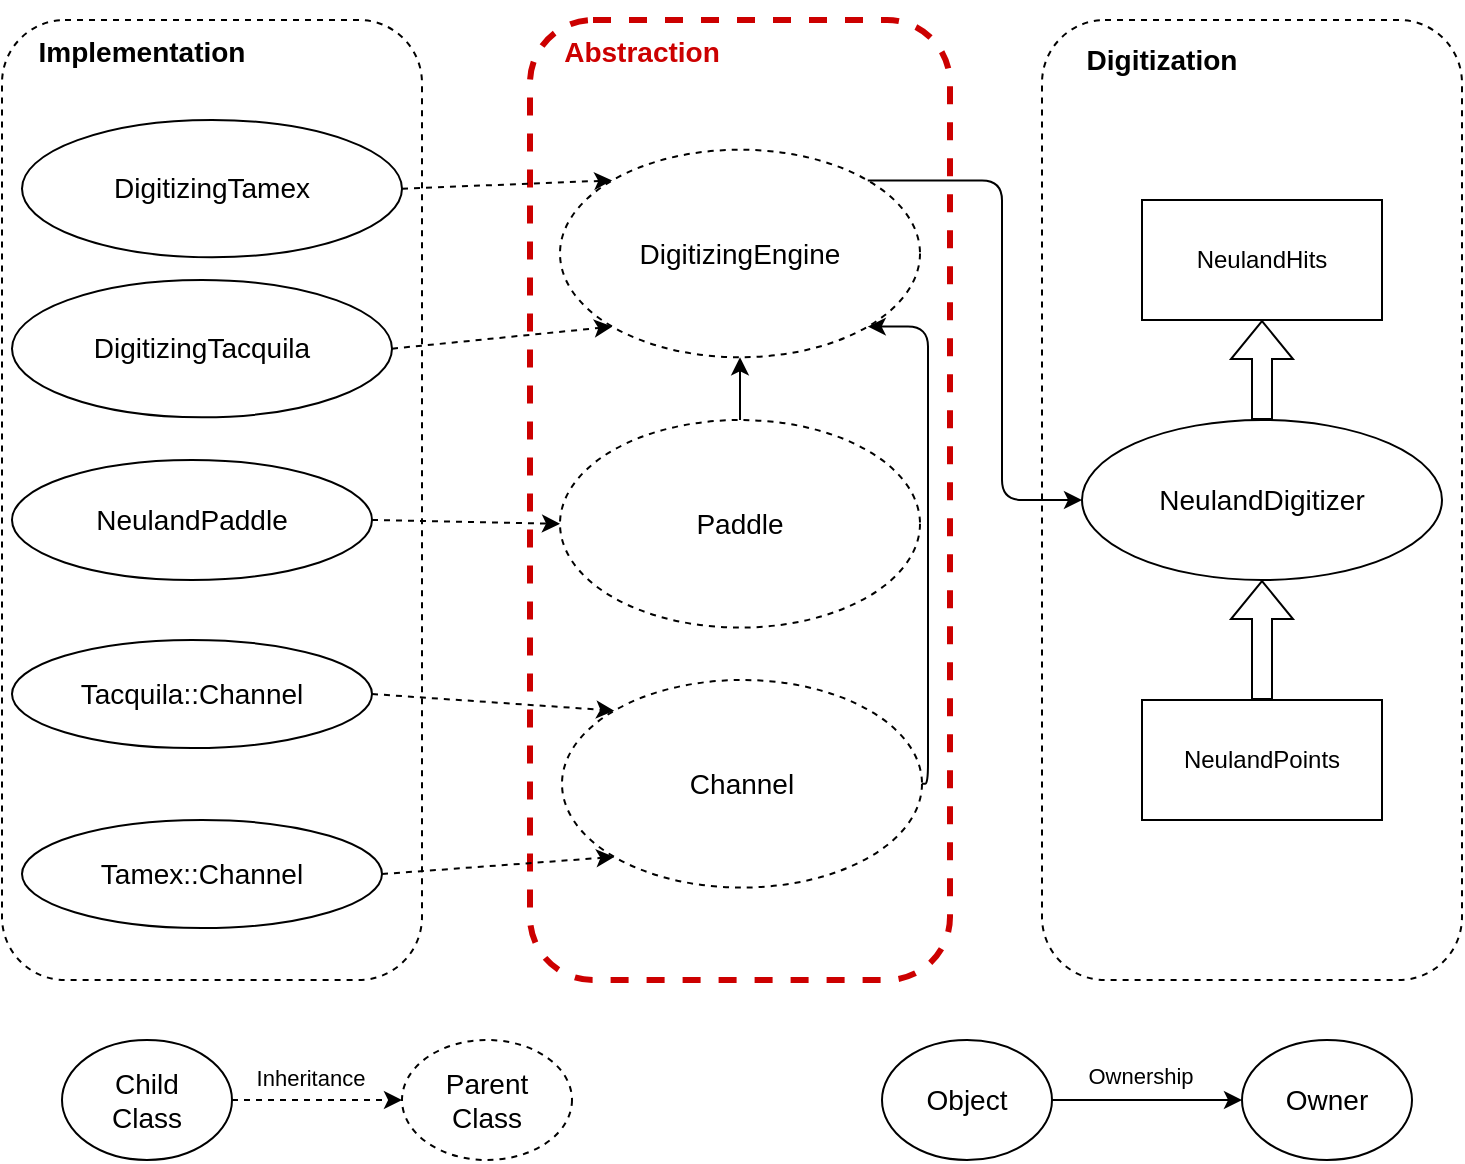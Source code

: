 <mxfile version="20.3.0" type="device" pages="2"><diagram id="5uGb5a84p8yV0u2ckMad" name="Page-1"><mxGraphModel dx="1106" dy="783" grid="1" gridSize="10" guides="1" tooltips="1" connect="1" arrows="1" fold="1" page="1" pageScale="1" pageWidth="827" pageHeight="1169" math="0" shadow="0"><root><mxCell id="0"/><mxCell id="1" parent="0"/><mxCell id="8-9bL-huYixiwxpdXkuH-10" value="" style="group;rounded=0;" parent="1" connectable="0" vertex="1"><mxGeometry x="330" y="90" width="210" height="480" as="geometry"/></mxCell><mxCell id="8-9bL-huYixiwxpdXkuH-5" value="" style="rounded=1;whiteSpace=wrap;html=1;dashed=1;fillColor=none;strokeColor=#CC0000;strokeWidth=3;" parent="8-9bL-huYixiwxpdXkuH-10" vertex="1"><mxGeometry x="4" width="210" height="480.0" as="geometry"/></mxCell><mxCell id="8-9bL-huYixiwxpdXkuH-6" value="Abstraction" style="text;html=1;strokeColor=none;fillColor=none;align=center;verticalAlign=middle;whiteSpace=wrap;rounded=0;dashed=1;strokeWidth=1;fontSize=14;fontStyle=1;fontColor=#CC0000;" parent="8-9bL-huYixiwxpdXkuH-10" vertex="1"><mxGeometry x="20" y="-9.997" width="80" height="51.892" as="geometry"/></mxCell><mxCell id="8-9bL-huYixiwxpdXkuH-7" value="DigitizingEngine" style="ellipse;whiteSpace=wrap;html=1;dashed=1;strokeWidth=1;fontSize=14;fillColor=none;" parent="8-9bL-huYixiwxpdXkuH-10" vertex="1"><mxGeometry x="19" y="64.865" width="180" height="103.784" as="geometry"/></mxCell><mxCell id="rdxKbKGAJoz_nInUR9YN-19" style="edgeStyle=orthogonalEdgeStyle;rounded=1;sketch=0;orthogonalLoop=1;jettySize=auto;html=1;exitX=0.5;exitY=0;exitDx=0;exitDy=0;entryX=0.5;entryY=1;entryDx=0;entryDy=0;strokeWidth=1;startArrow=none;startFill=0;" parent="8-9bL-huYixiwxpdXkuH-10" source="8-9bL-huYixiwxpdXkuH-8" target="8-9bL-huYixiwxpdXkuH-7" edge="1"><mxGeometry relative="1" as="geometry"/></mxCell><mxCell id="8-9bL-huYixiwxpdXkuH-8" value="Paddle" style="ellipse;whiteSpace=wrap;html=1;dashed=1;strokeWidth=1;fontSize=14;fillColor=none;" parent="8-9bL-huYixiwxpdXkuH-10" vertex="1"><mxGeometry x="19" y="200.001" width="180" height="103.784" as="geometry"/></mxCell><mxCell id="rdxKbKGAJoz_nInUR9YN-13" style="edgeStyle=orthogonalEdgeStyle;rounded=1;orthogonalLoop=1;jettySize=auto;html=1;exitX=1;exitY=0.5;exitDx=0;exitDy=0;sketch=0;strokeWidth=1;startArrow=none;startFill=0;entryX=1;entryY=1;entryDx=0;entryDy=0;" parent="8-9bL-huYixiwxpdXkuH-10" source="8-9bL-huYixiwxpdXkuH-9" target="8-9bL-huYixiwxpdXkuH-7" edge="1"><mxGeometry relative="1" as="geometry"><Array as="points"><mxPoint x="203" y="382"/><mxPoint x="203" y="153"/></Array><mxPoint x="174" y="160" as="targetPoint"/></mxGeometry></mxCell><mxCell id="8-9bL-huYixiwxpdXkuH-9" value="Channel" style="ellipse;whiteSpace=wrap;html=1;dashed=1;strokeWidth=1;fontSize=14;fillColor=none;" parent="8-9bL-huYixiwxpdXkuH-10" vertex="1"><mxGeometry x="20" y="330.0" width="180" height="103.784" as="geometry"/></mxCell><mxCell id="rdxKbKGAJoz_nInUR9YN-52" style="edgeStyle=none;rounded=1;sketch=0;orthogonalLoop=1;jettySize=auto;html=1;exitX=0;exitY=0.5;exitDx=0;exitDy=0;dashed=1;strokeWidth=1;startArrow=none;startFill=0;" parent="8-9bL-huYixiwxpdXkuH-10" source="8-9bL-huYixiwxpdXkuH-9" target="8-9bL-huYixiwxpdXkuH-9" edge="1"><mxGeometry relative="1" as="geometry"/></mxCell><mxCell id="rdxKbKGAJoz_nInUR9YN-20" value="" style="group" parent="1" vertex="1" connectable="0"><mxGeometry x="70" y="90" width="210" height="480" as="geometry"/></mxCell><mxCell id="8-9bL-huYixiwxpdXkuH-3" value="" style="rounded=1;whiteSpace=wrap;html=1;dashed=1;fillColor=none;" parent="rdxKbKGAJoz_nInUR9YN-20" vertex="1"><mxGeometry width="210" height="480" as="geometry"/></mxCell><mxCell id="8-9bL-huYixiwxpdXkuH-4" value="Implementation" style="text;html=1;strokeColor=none;fillColor=none;align=center;verticalAlign=middle;whiteSpace=wrap;rounded=0;dashed=1;strokeWidth=1;fontSize=14;fontStyle=1" parent="rdxKbKGAJoz_nInUR9YN-20" vertex="1"><mxGeometry x="30" y="-9.997" width="80" height="51.892" as="geometry"/></mxCell><mxCell id="rdxKbKGAJoz_nInUR9YN-21" value="Tamex::Channel" style="ellipse;whiteSpace=wrap;html=1;strokeWidth=1;fontSize=14;fillColor=none;" parent="rdxKbKGAJoz_nInUR9YN-20" vertex="1"><mxGeometry x="10" y="400" width="180" height="54.05" as="geometry"/></mxCell><mxCell id="rdxKbKGAJoz_nInUR9YN-22" value="NeulandPaddle" style="ellipse;whiteSpace=wrap;html=1;strokeWidth=1;fontSize=14;fillColor=none;" parent="rdxKbKGAJoz_nInUR9YN-20" vertex="1"><mxGeometry x="5" y="220" width="180" height="60" as="geometry"/></mxCell><mxCell id="rdxKbKGAJoz_nInUR9YN-23" value="DigitizingTamex" style="ellipse;whiteSpace=wrap;html=1;strokeWidth=1;fontSize=14;fillColor=none;" parent="rdxKbKGAJoz_nInUR9YN-20" vertex="1"><mxGeometry x="10" y="50" width="190" height="68.65" as="geometry"/></mxCell><mxCell id="rdxKbKGAJoz_nInUR9YN-35" value="DigitizingTacquila" style="ellipse;whiteSpace=wrap;html=1;strokeWidth=1;fontSize=14;fillColor=none;" parent="rdxKbKGAJoz_nInUR9YN-20" vertex="1"><mxGeometry x="5" y="130" width="190" height="68.65" as="geometry"/></mxCell><mxCell id="rdxKbKGAJoz_nInUR9YN-37" style="edgeStyle=none;rounded=1;sketch=0;orthogonalLoop=1;jettySize=auto;html=1;exitX=0.5;exitY=1;exitDx=0;exitDy=0;strokeWidth=1;startArrow=none;startFill=0;" parent="rdxKbKGAJoz_nInUR9YN-20" source="rdxKbKGAJoz_nInUR9YN-22" target="rdxKbKGAJoz_nInUR9YN-22" edge="1"><mxGeometry relative="1" as="geometry"/></mxCell><mxCell id="rdxKbKGAJoz_nInUR9YN-38" value="Tacquila::Channel" style="ellipse;whiteSpace=wrap;html=1;strokeWidth=1;fontSize=14;fillColor=none;" parent="rdxKbKGAJoz_nInUR9YN-20" vertex="1"><mxGeometry x="5" y="310" width="180" height="54.05" as="geometry"/></mxCell><mxCell id="rdxKbKGAJoz_nInUR9YN-24" style="rounded=1;sketch=0;orthogonalLoop=1;jettySize=auto;html=1;exitX=1;exitY=0.5;exitDx=0;exitDy=0;entryX=0;entryY=0;entryDx=0;entryDy=0;strokeWidth=1;startArrow=none;startFill=0;dashed=1;" parent="1" source="rdxKbKGAJoz_nInUR9YN-23" target="8-9bL-huYixiwxpdXkuH-7" edge="1"><mxGeometry relative="1" as="geometry"/></mxCell><mxCell id="rdxKbKGAJoz_nInUR9YN-25" style="rounded=1;sketch=0;orthogonalLoop=1;jettySize=auto;html=1;exitX=1;exitY=0.5;exitDx=0;exitDy=0;entryX=0;entryY=0.5;entryDx=0;entryDy=0;strokeWidth=1;startArrow=none;startFill=0;dashed=1;" parent="1" source="rdxKbKGAJoz_nInUR9YN-22" target="8-9bL-huYixiwxpdXkuH-8" edge="1"><mxGeometry relative="1" as="geometry"/></mxCell><mxCell id="rdxKbKGAJoz_nInUR9YN-26" style="rounded=1;sketch=0;orthogonalLoop=1;jettySize=auto;html=1;exitX=1;exitY=0.5;exitDx=0;exitDy=0;entryX=0;entryY=1;entryDx=0;entryDy=0;strokeWidth=1;startArrow=none;startFill=0;dashed=1;" parent="1" source="rdxKbKGAJoz_nInUR9YN-21" target="8-9bL-huYixiwxpdXkuH-9" edge="1"><mxGeometry relative="1" as="geometry"/></mxCell><mxCell id="rdxKbKGAJoz_nInUR9YN-27" value="" style="rounded=1;whiteSpace=wrap;html=1;fillColor=none;dashed=1;" parent="1" vertex="1"><mxGeometry x="590" y="90" width="210" height="480" as="geometry"/></mxCell><mxCell id="fzA7ShxvwEbdoFEy6ljo-2" style="edgeStyle=orthogonalEdgeStyle;shape=flexArrow;rounded=0;orthogonalLoop=1;jettySize=auto;html=1;entryX=0.5;entryY=1;entryDx=0;entryDy=0;startArrow=none;startFill=0;endArrow=block;endFill=0;" parent="1" source="rdxKbKGAJoz_nInUR9YN-28" target="rdxKbKGAJoz_nInUR9YN-50" edge="1"><mxGeometry relative="1" as="geometry"/></mxCell><mxCell id="rdxKbKGAJoz_nInUR9YN-28" value="NeulandDigitizer" style="ellipse;whiteSpace=wrap;html=1;strokeWidth=1;fontSize=14;fillColor=none;" parent="1" vertex="1"><mxGeometry x="610" y="290" width="180" height="80" as="geometry"/></mxCell><mxCell id="rdxKbKGAJoz_nInUR9YN-29" value="Digitization" style="text;html=1;strokeColor=none;fillColor=none;align=center;verticalAlign=middle;whiteSpace=wrap;rounded=0;dashed=1;strokeWidth=1;fontSize=14;fontStyle=1" parent="1" vertex="1"><mxGeometry x="610" y="90" width="80" height="40" as="geometry"/></mxCell><mxCell id="rdxKbKGAJoz_nInUR9YN-36" style="edgeStyle=none;rounded=1;sketch=0;orthogonalLoop=1;jettySize=auto;html=1;exitX=1;exitY=0.5;exitDx=0;exitDy=0;entryX=0;entryY=1;entryDx=0;entryDy=0;strokeWidth=1;startArrow=none;startFill=0;dashed=1;" parent="1" source="rdxKbKGAJoz_nInUR9YN-35" target="8-9bL-huYixiwxpdXkuH-7" edge="1"><mxGeometry relative="1" as="geometry"/></mxCell><mxCell id="rdxKbKGAJoz_nInUR9YN-39" style="edgeStyle=none;rounded=1;sketch=0;orthogonalLoop=1;jettySize=auto;html=1;exitX=1;exitY=0.5;exitDx=0;exitDy=0;entryX=0;entryY=0;entryDx=0;entryDy=0;strokeWidth=1;startArrow=none;startFill=0;dashed=1;" parent="1" source="rdxKbKGAJoz_nInUR9YN-38" target="8-9bL-huYixiwxpdXkuH-9" edge="1"><mxGeometry relative="1" as="geometry"/></mxCell><mxCell id="fzA7ShxvwEbdoFEy6ljo-1" style="edgeStyle=orthogonalEdgeStyle;rounded=0;orthogonalLoop=1;jettySize=auto;html=1;exitX=0.5;exitY=0;exitDx=0;exitDy=0;entryX=0.5;entryY=1;entryDx=0;entryDy=0;startArrow=none;startFill=0;endArrow=block;endFill=0;shape=flexArrow;" parent="1" source="rdxKbKGAJoz_nInUR9YN-49" target="rdxKbKGAJoz_nInUR9YN-28" edge="1"><mxGeometry relative="1" as="geometry"/></mxCell><mxCell id="rdxKbKGAJoz_nInUR9YN-49" value="NeulandPoints" style="rounded=0;whiteSpace=wrap;html=1;fillColor=none;" parent="1" vertex="1"><mxGeometry x="640" y="430" width="120" height="60" as="geometry"/></mxCell><mxCell id="rdxKbKGAJoz_nInUR9YN-50" value="NeulandHits" style="rounded=0;whiteSpace=wrap;html=1;fillColor=none;" parent="1" vertex="1"><mxGeometry x="640" y="180" width="120" height="60" as="geometry"/></mxCell><mxCell id="fzA7ShxvwEbdoFEy6ljo-3" style="edgeStyle=orthogonalEdgeStyle;rounded=1;orthogonalLoop=1;jettySize=auto;html=1;exitX=1;exitY=0;exitDx=0;exitDy=0;entryX=0;entryY=0.5;entryDx=0;entryDy=0;startArrow=none;startFill=0;endArrow=classic;endFill=1;" parent="1" source="8-9bL-huYixiwxpdXkuH-7" target="rdxKbKGAJoz_nInUR9YN-28" edge="1"><mxGeometry relative="1" as="geometry"><Array as="points"><mxPoint x="570" y="170"/><mxPoint x="570" y="330"/></Array></mxGeometry></mxCell><mxCell id="ZIZLrxUN2pW0_pwcS2CD-4" style="edgeStyle=orthogonalEdgeStyle;rounded=0;orthogonalLoop=1;jettySize=auto;html=1;exitX=1;exitY=0.5;exitDx=0;exitDy=0;entryX=0;entryY=0.5;entryDx=0;entryDy=0;dashed=1;" edge="1" parent="1" source="ZIZLrxUN2pW0_pwcS2CD-2" target="ZIZLrxUN2pW0_pwcS2CD-3"><mxGeometry relative="1" as="geometry"/></mxCell><mxCell id="ZIZLrxUN2pW0_pwcS2CD-8" value="Inheritance" style="edgeLabel;html=1;align=center;verticalAlign=middle;resizable=0;points=[];" vertex="1" connectable="0" parent="ZIZLrxUN2pW0_pwcS2CD-4"><mxGeometry x="-0.082" relative="1" as="geometry"><mxPoint y="-11" as="offset"/></mxGeometry></mxCell><mxCell id="ZIZLrxUN2pW0_pwcS2CD-2" value="Child&lt;br&gt;Class" style="ellipse;whiteSpace=wrap;html=1;strokeWidth=1;fontSize=14;fillColor=none;" vertex="1" parent="1"><mxGeometry x="100" y="600" width="85" height="60" as="geometry"/></mxCell><mxCell id="ZIZLrxUN2pW0_pwcS2CD-3" value="Parent&lt;br&gt;Class" style="ellipse;whiteSpace=wrap;html=1;strokeWidth=1;fontSize=14;fillColor=none;dashed=1;" vertex="1" parent="1"><mxGeometry x="270" y="600" width="85" height="60" as="geometry"/></mxCell><mxCell id="ZIZLrxUN2pW0_pwcS2CD-7" style="edgeStyle=orthogonalEdgeStyle;rounded=0;orthogonalLoop=1;jettySize=auto;html=1;exitX=1;exitY=0.5;exitDx=0;exitDy=0;entryX=0;entryY=0.5;entryDx=0;entryDy=0;" edge="1" parent="1" source="ZIZLrxUN2pW0_pwcS2CD-5" target="ZIZLrxUN2pW0_pwcS2CD-6"><mxGeometry relative="1" as="geometry"/></mxCell><mxCell id="ZIZLrxUN2pW0_pwcS2CD-9" value="Ownership" style="edgeLabel;html=1;align=center;verticalAlign=middle;resizable=0;points=[];" vertex="1" connectable="0" parent="ZIZLrxUN2pW0_pwcS2CD-7"><mxGeometry x="0.046" y="1" relative="1" as="geometry"><mxPoint x="-6" y="-11" as="offset"/></mxGeometry></mxCell><mxCell id="ZIZLrxUN2pW0_pwcS2CD-5" value="Object" style="ellipse;whiteSpace=wrap;html=1;strokeWidth=1;fontSize=14;fillColor=none;" vertex="1" parent="1"><mxGeometry x="510" y="600" width="85" height="60" as="geometry"/></mxCell><mxCell id="ZIZLrxUN2pW0_pwcS2CD-6" value="Owner" style="ellipse;whiteSpace=wrap;html=1;strokeWidth=1;fontSize=14;fillColor=none;" vertex="1" parent="1"><mxGeometry x="690" y="600" width="85" height="60" as="geometry"/></mxCell></root></mxGraphModel></diagram><diagram id="9_7nez-D-LeNNHyzwpl3" name="Page-2"><mxGraphModel dx="2515" dy="783" grid="1" gridSize="10" guides="1" tooltips="1" connect="1" arrows="1" fold="1" page="1" pageScale="1" pageWidth="1169" pageHeight="827" math="0" shadow="0"><root><mxCell id="0"/><mxCell id="1" parent="0"/><mxCell id="AcnCl8hoNeaW0iNPiuqU-4" value="" style="group" parent="1" vertex="1" connectable="0"><mxGeometry y="80" width="240" height="600" as="geometry"/></mxCell><mxCell id="AcnCl8hoNeaW0iNPiuqU-2" value="" style="rounded=0;whiteSpace=wrap;html=1;strokeColor=#1A1A1A;strokeWidth=1;fontColor=none;fillColor=none;" parent="AcnCl8hoNeaW0iNPiuqU-4" vertex="1"><mxGeometry width="240" height="600" as="geometry"/></mxCell><mxCell id="AcnCl8hoNeaW0iNPiuqU-3" value="DigitizingEngine" style="text;html=1;strokeColor=none;fillColor=none;align=center;verticalAlign=middle;whiteSpace=wrap;rounded=0;strokeWidth=1;fontColor=none;fontSize=16;" parent="AcnCl8hoNeaW0iNPiuqU-4" vertex="1"><mxGeometry x="17.141" y="-10" width="94.286" height="60" as="geometry"/></mxCell><mxCell id="AcnCl8hoNeaW0iNPiuqU-12" value="BuildChannel(...)" style="rounded=1;whiteSpace=wrap;html=1;strokeColor=#FF3819;strokeWidth=1;fontSize=16;fontColor=none;fillColor=none;perimeterSpacing=0;" parent="AcnCl8hoNeaW0iNPiuqU-4" vertex="1"><mxGeometry x="15" y="60" width="210" height="60" as="geometry"/></mxCell><mxCell id="AcnCl8hoNeaW0iNPiuqU-14" value="BuildPaddle(...)" style="rounded=1;whiteSpace=wrap;html=1;strokeColor=#FF3819;strokeWidth=1;fontSize=16;fontColor=none;fillColor=none;perimeterSpacing=0;" parent="AcnCl8hoNeaW0iNPiuqU-4" vertex="1"><mxGeometry x="15" y="150" width="210" height="60" as="geometry"/></mxCell><mxCell id="AcnCl8hoNeaW0iNPiuqU-15" value="SetHitPar(...)&amp;nbsp;" style="rounded=1;whiteSpace=wrap;html=1;strokeColor=#1A1A1A;strokeWidth=1;fontSize=16;fontColor=none;fillColor=none;perimeterSpacing=0;" parent="AcnCl8hoNeaW0iNPiuqU-4" vertex="1"><mxGeometry x="15" y="240" width="210" height="60" as="geometry"/></mxCell><mxCell id="AcnCl8hoNeaW0iNPiuqU-18" value="DepositLight(...)" style="rounded=1;whiteSpace=wrap;html=1;strokeColor=#1A1A1A;strokeWidth=1;fontSize=16;fontColor=none;fillColor=none;perimeterSpacing=0;dashed=1;" parent="AcnCl8hoNeaW0iNPiuqU-4" vertex="1"><mxGeometry x="17.143" y="350" width="207.857" height="60" as="geometry"/></mxCell><mxCell id="AcnCl8hoNeaW0iNPiuqU-27" value="ExtractPaddles()" style="rounded=1;whiteSpace=wrap;html=1;strokeColor=#1A1A1A;strokeWidth=1;fontSize=16;fontColor=none;fillColor=none;perimeterSpacing=0;dashed=1;" parent="AcnCl8hoNeaW0iNPiuqU-4" vertex="1"><mxGeometry x="17.143" y="470" width="207.857" height="60" as="geometry"/></mxCell><mxCell id="AcnCl8hoNeaW0iNPiuqU-5" value="" style="group" parent="1" vertex="1" connectable="0"><mxGeometry x="360" y="79" width="280" height="600" as="geometry"/></mxCell><mxCell id="AcnCl8hoNeaW0iNPiuqU-6" value="" style="rounded=0;whiteSpace=wrap;html=1;strokeColor=#1A1A1A;strokeWidth=1;fontColor=none;fillColor=none;" parent="AcnCl8hoNeaW0iNPiuqU-5" vertex="1"><mxGeometry x="-80" width="360.0" height="600" as="geometry"/></mxCell><mxCell id="Wk-n1uXTr546SBinrA7v-10" value="Paddle::Hit" style="swimlane;fontStyle=0;childLayout=stackLayout;horizontal=1;startSize=26;fillColor=none;horizontalStack=0;resizeParent=1;resizeParentMax=0;resizeLast=0;collapsible=1;marginBottom=0;strokeColor=#1A1A1A;strokeWidth=1;fontSize=16;fontColor=none;html=0;align=center;" parent="AcnCl8hoNeaW0iNPiuqU-5" vertex="1"><mxGeometry x="-68" y="53" width="100" height="104" as="geometry"><mxRectangle x="-60" y="80" width="120" height="30" as="alternateBounds"/></mxGeometry></mxCell><mxCell id="Wk-n1uXTr546SBinrA7v-11" value="time  " style="text;strokeColor=none;fillColor=none;align=center;verticalAlign=top;spacingLeft=4;spacingRight=4;overflow=hidden;rotatable=0;points=[[0,0.5],[1,0.5]];portConstraint=eastwest;strokeWidth=1;fontSize=16;fontColor=none;html=0;" parent="Wk-n1uXTr546SBinrA7v-10" vertex="1"><mxGeometry y="26" width="100" height="26" as="geometry"/></mxCell><mxCell id="Wk-n1uXTr546SBinrA7v-12" value="light" style="text;strokeColor=none;fillColor=none;align=center;verticalAlign=top;spacingLeft=4;spacingRight=4;overflow=hidden;rotatable=0;points=[[0,0.5],[1,0.5]];portConstraint=eastwest;strokeWidth=1;fontSize=16;fontColor=none;html=0;" parent="Wk-n1uXTr546SBinrA7v-10" vertex="1"><mxGeometry y="52" width="100" height="26" as="geometry"/></mxCell><mxCell id="Wk-n1uXTr546SBinrA7v-13" value="distance" style="text;strokeColor=none;fillColor=none;align=center;verticalAlign=top;spacingLeft=4;spacingRight=4;overflow=hidden;rotatable=0;points=[[0,0.5],[1,0.5]];portConstraint=eastwest;strokeWidth=1;fontSize=16;fontColor=none;html=0;" parent="Wk-n1uXTr546SBinrA7v-10" vertex="1"><mxGeometry y="78" width="100" height="26" as="geometry"/></mxCell><mxCell id="Wk-n1uXTr546SBinrA7v-24" style="edgeStyle=orthogonalEdgeStyle;rounded=0;orthogonalLoop=1;jettySize=auto;html=1;exitX=0.25;exitY=1;exitDx=0;exitDy=0;entryX=0.25;entryY=0;entryDx=0;entryDy=0;strokeWidth=1;fontSize=16;fontColor=none;" parent="AcnCl8hoNeaW0iNPiuqU-5" source="Wk-n1uXTr546SBinrA7v-15" target="Wk-n1uXTr546SBinrA7v-23" edge="1"><mxGeometry relative="1" as="geometry"/></mxCell><mxCell id="Wk-n1uXTr546SBinrA7v-15" value="DepositLight(...)" style="rounded=1;whiteSpace=wrap;html=1;strokeColor=#1A1A1A;strokeWidth=1;fontSize=16;fontColor=none;fillColor=none;perimeterSpacing=0;dashed=1;" parent="AcnCl8hoNeaW0iNPiuqU-5" vertex="1"><mxGeometry x="60" y="53" width="210" height="60" as="geometry"/></mxCell><mxCell id="Wk-n1uXTr546SBinrA7v-17" style="edgeStyle=orthogonalEdgeStyle;rounded=0;orthogonalLoop=1;jettySize=auto;html=1;exitX=1;exitY=0.5;exitDx=0;exitDy=0;entryX=0;entryY=0.5;entryDx=0;entryDy=0;strokeWidth=1;fontSize=16;fontColor=none;" parent="AcnCl8hoNeaW0iNPiuqU-5" source="Wk-n1uXTr546SBinrA7v-12" target="Wk-n1uXTr546SBinrA7v-15" edge="1"><mxGeometry relative="1" as="geometry"><Array as="points"><mxPoint x="32" y="101"/><mxPoint x="40" y="101"/><mxPoint x="40" y="83"/></Array></mxGeometry></mxCell><mxCell id="Wk-n1uXTr546SBinrA7v-25" style="edgeStyle=orthogonalEdgeStyle;rounded=0;orthogonalLoop=1;jettySize=auto;html=1;exitX=0.75;exitY=0;exitDx=0;exitDy=0;entryX=0.75;entryY=1;entryDx=0;entryDy=0;strokeWidth=1;fontSize=16;fontColor=none;" parent="AcnCl8hoNeaW0iNPiuqU-5" source="Wk-n1uXTr546SBinrA7v-23" target="Wk-n1uXTr546SBinrA7v-15" edge="1"><mxGeometry relative="1" as="geometry"/></mxCell><mxCell id="Wk-n1uXTr546SBinrA7v-23" value="ComputeChannelHits(...)" style="rounded=1;whiteSpace=wrap;html=1;strokeColor=#FF3819;strokeWidth=1;fontSize=16;fontColor=none;fillColor=none;perimeterSpacing=0;" parent="AcnCl8hoNeaW0iNPiuqU-5" vertex="1"><mxGeometry x="60" y="141" width="210" height="60" as="geometry"/></mxCell><mxCell id="Wk-n1uXTr546SBinrA7v-68" style="edgeStyle=none;rounded=0;orthogonalLoop=1;jettySize=auto;html=1;exitX=0.75;exitY=1;exitDx=0;exitDy=0;entryX=0;entryY=0;entryDx=0;entryDy=0;strokeWidth=1;fontSize=16;fontColor=none;" parent="AcnCl8hoNeaW0iNPiuqU-5" source="Wk-n1uXTr546SBinrA7v-53" target="Wk-n1uXTr546SBinrA7v-61" edge="1"><mxGeometry relative="1" as="geometry"/></mxCell><mxCell id="Wk-n1uXTr546SBinrA7v-53" value="ComputeTime(...)" style="rounded=1;whiteSpace=wrap;html=1;strokeColor=#FF3819;strokeWidth=1;fontSize=16;fontColor=none;fillColor=none;perimeterSpacing=0;" parent="AcnCl8hoNeaW0iNPiuqU-5" vertex="1"><mxGeometry x="-68" y="294" width="160" height="40" as="geometry"/></mxCell><mxCell id="Wk-n1uXTr546SBinrA7v-62" style="rounded=0;orthogonalLoop=1;jettySize=auto;html=1;exitX=0;exitY=0.5;exitDx=0;exitDy=0;entryX=0.5;entryY=1;entryDx=0;entryDy=0;strokeWidth=1;fontSize=16;fontColor=none;" parent="AcnCl8hoNeaW0iNPiuqU-5" source="Wk-n1uXTr546SBinrA7v-52" target="Wk-n1uXTr546SBinrA7v-61" edge="1"><mxGeometry relative="1" as="geometry"/></mxCell><mxCell id="Wk-n1uXTr546SBinrA7v-52" value="Channel&lt;br&gt;signals" style="ellipse;whiteSpace=wrap;html=1;aspect=fixed;strokeColor=#1A1A1A;strokeWidth=1;fontSize=16;fontColor=none;fillColor=none;" parent="AcnCl8hoNeaW0iNPiuqU-5" vertex="1"><mxGeometry x="200" y="421" width="70" height="70" as="geometry"/></mxCell><mxCell id="Wk-n1uXTr546SBinrA7v-61" value="ConstructPaddleSignals(...)" style="rounded=1;whiteSpace=wrap;html=1;strokeColor=#1A1A1A;strokeWidth=1;fontSize=16;fontColor=none;fillColor=none;perimeterSpacing=0;" parent="AcnCl8hoNeaW0iNPiuqU-5" vertex="1"><mxGeometry x="60" y="360" width="210" height="40" as="geometry"/></mxCell><mxCell id="Wk-n1uXTr546SBinrA7v-67" style="edgeStyle=none;rounded=0;orthogonalLoop=1;jettySize=auto;html=1;exitX=0.5;exitY=1;exitDx=0;exitDy=0;entryX=0.648;entryY=0.075;entryDx=0;entryDy=0;entryPerimeter=0;strokeWidth=1;fontSize=16;fontColor=none;" parent="AcnCl8hoNeaW0iNPiuqU-5" source="Wk-n1uXTr546SBinrA7v-66" target="Wk-n1uXTr546SBinrA7v-61" edge="1"><mxGeometry relative="1" as="geometry"/></mxCell><mxCell id="Wk-n1uXTr546SBinrA7v-66" value="ComputeEnergy(...)" style="rounded=1;whiteSpace=wrap;html=1;strokeColor=#FF3819;strokeWidth=1;fontSize=16;fontColor=none;fillColor=none;perimeterSpacing=0;" parent="AcnCl8hoNeaW0iNPiuqU-5" vertex="1"><mxGeometry x="115" y="294" width="160" height="40" as="geometry"/></mxCell><mxCell id="Wk-n1uXTr546SBinrA7v-69" style="edgeStyle=none;rounded=0;orthogonalLoop=1;jettySize=auto;html=1;exitX=0.5;exitY=1;exitDx=0;exitDy=0;entryX=0.25;entryY=0;entryDx=0;entryDy=0;strokeWidth=1;fontSize=16;fontColor=none;" parent="AcnCl8hoNeaW0iNPiuqU-5" source="Wk-n1uXTr546SBinrA7v-65" target="Wk-n1uXTr546SBinrA7v-61" edge="1"><mxGeometry relative="1" as="geometry"/></mxCell><mxCell id="Wk-n1uXTr546SBinrA7v-65" value="ComputePosition(...)" style="rounded=1;whiteSpace=wrap;html=1;strokeColor=#FF3819;strokeWidth=1;fontSize=16;fontColor=none;fillColor=none;perimeterSpacing=0;" parent="AcnCl8hoNeaW0iNPiuqU-5" vertex="1"><mxGeometry x="-10" y="240" width="210" height="40" as="geometry"/></mxCell><mxCell id="Wk-n1uXTr546SBinrA7v-54" value="Paddle::Signal" style="swimlane;fontStyle=0;childLayout=stackLayout;horizontal=1;startSize=26;fillColor=none;horizontalStack=0;resizeParent=1;resizeParentMax=0;resizeLast=0;collapsible=1;marginBottom=0;strokeColor=#1A1A1A;strokeWidth=1;fontSize=16;fontColor=none;html=0;align=center;" parent="AcnCl8hoNeaW0iNPiuqU-5" vertex="1"><mxGeometry x="-68.0" y="376" width="120" height="156" as="geometry"><mxRectangle x="-60" y="80" width="120" height="30" as="alternateBounds"/></mxGeometry></mxCell><mxCell id="Wk-n1uXTr546SBinrA7v-55" value="energy" style="text;strokeColor=none;fillColor=none;align=center;verticalAlign=top;spacingLeft=4;spacingRight=4;overflow=hidden;rotatable=0;points=[[0,0.5],[1,0.5]];portConstraint=eastwest;strokeWidth=1;fontSize=16;fontColor=none;html=0;" parent="Wk-n1uXTr546SBinrA7v-54" vertex="1"><mxGeometry y="26" width="120" height="26" as="geometry"/></mxCell><mxCell id="Wk-n1uXTr546SBinrA7v-56" value="time" style="text;strokeColor=none;fillColor=none;align=center;verticalAlign=top;spacingLeft=4;spacingRight=4;overflow=hidden;rotatable=0;points=[[0,0.5],[1,0.5]];portConstraint=eastwest;strokeWidth=1;fontSize=16;fontColor=none;html=0;" parent="Wk-n1uXTr546SBinrA7v-54" vertex="1"><mxGeometry y="52" width="120" height="26" as="geometry"/></mxCell><mxCell id="Wk-n1uXTr546SBinrA7v-57" value="position" style="text;strokeColor=none;fillColor=none;align=center;verticalAlign=top;spacingLeft=4;spacingRight=4;overflow=hidden;rotatable=0;points=[[0,0.5],[1,0.5]];portConstraint=eastwest;strokeWidth=1;fontSize=16;fontColor=none;html=0;" parent="Wk-n1uXTr546SBinrA7v-54" vertex="1"><mxGeometry y="78" width="120" height="26" as="geometry"/></mxCell><mxCell id="Wk-n1uXTr546SBinrA7v-58" value="leftChannel" style="text;strokeColor=none;fillColor=none;align=center;verticalAlign=top;spacingLeft=4;spacingRight=4;overflow=hidden;rotatable=0;points=[[0,0.5],[1,0.5]];portConstraint=eastwest;strokeWidth=1;fontSize=16;fontColor=none;html=0;" parent="Wk-n1uXTr546SBinrA7v-54" vertex="1"><mxGeometry y="104" width="120" height="26" as="geometry"/></mxCell><mxCell id="Wk-n1uXTr546SBinrA7v-59" value="rightChannel" style="text;strokeColor=none;fillColor=none;align=center;verticalAlign=top;spacingLeft=4;spacingRight=4;overflow=hidden;rotatable=0;points=[[0,0.5],[1,0.5]];portConstraint=eastwest;strokeWidth=1;fontSize=16;fontColor=none;html=0;" parent="Wk-n1uXTr546SBinrA7v-54" vertex="1"><mxGeometry y="130" width="120" height="26" as="geometry"/></mxCell><mxCell id="Wk-n1uXTr546SBinrA7v-63" style="edgeStyle=none;rounded=0;orthogonalLoop=1;jettySize=auto;html=1;exitX=0.25;exitY=1;exitDx=0;exitDy=0;entryX=1;entryY=0.5;entryDx=0;entryDy=0;strokeWidth=1;fontSize=16;fontColor=none;" parent="AcnCl8hoNeaW0iNPiuqU-5" source="Wk-n1uXTr546SBinrA7v-61" target="Wk-n1uXTr546SBinrA7v-55" edge="1"><mxGeometry relative="1" as="geometry"/></mxCell><mxCell id="AcnCl8hoNeaW0iNPiuqU-7" value="Paddle" style="text;html=1;strokeColor=none;fillColor=none;align=center;verticalAlign=middle;whiteSpace=wrap;rounded=0;strokeWidth=1;fontColor=none;fontSize=16;" parent="AcnCl8hoNeaW0iNPiuqU-5" vertex="1"><mxGeometry x="-100" y="-9" width="110" height="60" as="geometry"/></mxCell><mxCell id="I0EK_Ob3547ap2P7PaLC-2" value="GetSignals()" style="rounded=1;whiteSpace=wrap;html=1;strokeColor=#1A1A1A;strokeWidth=1;fontSize=16;fontColor=none;fillColor=none;perimeterSpacing=0;dashed=1;" vertex="1" parent="AcnCl8hoNeaW0iNPiuqU-5"><mxGeometry x="62.143" y="521" width="207.857" height="60" as="geometry"/></mxCell><mxCell id="I0EK_Ob3547ap2P7PaLC-3" style="rounded=0;orthogonalLoop=1;jettySize=auto;html=1;exitX=1;exitY=0.5;exitDx=0;exitDy=0;entryX=0.25;entryY=0;entryDx=0;entryDy=0;" edge="1" parent="AcnCl8hoNeaW0iNPiuqU-5" source="Wk-n1uXTr546SBinrA7v-57" target="I0EK_Ob3547ap2P7PaLC-2"><mxGeometry relative="1" as="geometry"/></mxCell><mxCell id="AcnCl8hoNeaW0iNPiuqU-8" value="" style="group" parent="1" vertex="1" connectable="0"><mxGeometry x="720" y="80" width="340" height="600" as="geometry"/></mxCell><mxCell id="AcnCl8hoNeaW0iNPiuqU-9" value="" style="rounded=0;whiteSpace=wrap;html=1;strokeColor=#1A1A1A;strokeWidth=1;fontColor=none;fillColor=none;" parent="AcnCl8hoNeaW0iNPiuqU-8" vertex="1"><mxGeometry width="320" height="600" as="geometry"/></mxCell><mxCell id="AcnCl8hoNeaW0iNPiuqU-10" value="Channel" style="text;html=1;strokeColor=none;fillColor=none;align=center;verticalAlign=middle;whiteSpace=wrap;rounded=0;strokeWidth=1;fontColor=none;fontSize=16;" parent="AcnCl8hoNeaW0iNPiuqU-8" vertex="1"><mxGeometry x="-19.999" y="-10" width="125.714" height="60" as="geometry"/></mxCell><mxCell id="Wk-n1uXTr546SBinrA7v-18" value="Channel::Hit" style="swimlane;fontStyle=0;childLayout=stackLayout;horizontal=1;startSize=26;fillColor=none;horizontalStack=0;resizeParent=1;resizeParentMax=0;resizeLast=0;collapsible=1;marginBottom=0;strokeColor=#1A1A1A;strokeWidth=1;fontSize=16;fontColor=none;html=0;align=center;" parent="AcnCl8hoNeaW0iNPiuqU-8" vertex="1"><mxGeometry x="14.29" y="44" width="100" height="78" as="geometry"><mxRectangle x="-60" y="80" width="120" height="30" as="alternateBounds"/></mxGeometry></mxCell><mxCell id="Wk-n1uXTr546SBinrA7v-19" value="time  " style="text;strokeColor=none;fillColor=none;align=center;verticalAlign=top;spacingLeft=4;spacingRight=4;overflow=hidden;rotatable=0;points=[[0,0.5],[1,0.5]];portConstraint=eastwest;strokeWidth=1;fontSize=16;fontColor=none;html=0;" parent="Wk-n1uXTr546SBinrA7v-18" vertex="1"><mxGeometry y="26" width="100" height="26" as="geometry"/></mxCell><mxCell id="Wk-n1uXTr546SBinrA7v-20" value="light" style="text;strokeColor=none;fillColor=none;align=center;verticalAlign=top;spacingLeft=4;spacingRight=4;overflow=hidden;rotatable=0;points=[[0,0.5],[1,0.5]];portConstraint=eastwest;strokeWidth=1;fontSize=16;fontColor=none;html=0;" parent="Wk-n1uXTr546SBinrA7v-18" vertex="1"><mxGeometry y="52" width="100" height="26" as="geometry"/></mxCell><mxCell id="Wk-n1uXTr546SBinrA7v-35" style="rounded=0;orthogonalLoop=1;jettySize=auto;html=1;exitX=0.25;exitY=1;exitDx=0;exitDy=0;entryX=1.009;entryY=0.419;entryDx=0;entryDy=0;entryPerimeter=0;strokeWidth=1;fontSize=16;fontColor=none;" parent="AcnCl8hoNeaW0iNPiuqU-8" source="Wk-n1uXTr546SBinrA7v-26" target="Wk-n1uXTr546SBinrA7v-34" edge="1"><mxGeometry relative="1" as="geometry"/></mxCell><mxCell id="Wk-n1uXTr546SBinrA7v-26" value="AddHit(...)" style="rounded=1;whiteSpace=wrap;html=1;strokeColor=#FF3819;strokeWidth=1;fontSize=16;fontColor=none;fillColor=none;perimeterSpacing=0;" parent="AcnCl8hoNeaW0iNPiuqU-8" vertex="1"><mxGeometry x="160" y="83" width="130" height="60" as="geometry"/></mxCell><mxCell id="Wk-n1uXTr546SBinrA7v-27" style="edgeStyle=orthogonalEdgeStyle;rounded=0;orthogonalLoop=1;jettySize=auto;html=1;exitX=1;exitY=0.5;exitDx=0;exitDy=0;entryX=0;entryY=0.5;entryDx=0;entryDy=0;strokeWidth=1;fontSize=16;fontColor=none;" parent="AcnCl8hoNeaW0iNPiuqU-8" source="Wk-n1uXTr546SBinrA7v-19" target="Wk-n1uXTr546SBinrA7v-26" edge="1"><mxGeometry relative="1" as="geometry"/></mxCell><mxCell id="Wk-n1uXTr546SBinrA7v-39" style="edgeStyle=none;rounded=0;orthogonalLoop=1;jettySize=auto;html=1;exitX=0;exitY=0.75;exitDx=0;exitDy=0;entryX=0.5;entryY=0;entryDx=0;entryDy=0;strokeWidth=1;fontSize=16;fontColor=none;" parent="AcnCl8hoNeaW0iNPiuqU-8" source="Wk-n1uXTr546SBinrA7v-28" target="Wk-n1uXTr546SBinrA7v-29" edge="1"><mxGeometry relative="1" as="geometry"/></mxCell><mxCell id="Wk-n1uXTr546SBinrA7v-28" value="ConstructSignals()" style="rounded=1;whiteSpace=wrap;html=1;strokeColor=#FF3819;strokeWidth=1;fontSize=16;fontColor=none;fillColor=none;perimeterSpacing=0;" parent="AcnCl8hoNeaW0iNPiuqU-8" vertex="1"><mxGeometry x="140" y="240" width="170" height="60" as="geometry"/></mxCell><mxCell id="Wk-n1uXTr546SBinrA7v-29" value="Channel::Signal" style="swimlane;fontStyle=0;childLayout=stackLayout;horizontal=1;startSize=26;fillColor=none;horizontalStack=0;resizeParent=1;resizeParentMax=0;resizeLast=0;collapsible=1;marginBottom=0;strokeColor=#1A1A1A;strokeWidth=1;fontSize=16;fontColor=none;html=0;align=center;" parent="AcnCl8hoNeaW0iNPiuqU-8" vertex="1"><mxGeometry x="4.29" y="333" width="120" height="130" as="geometry"><mxRectangle x="-60" y="80" width="120" height="30" as="alternateBounds"/></mxGeometry></mxCell><mxCell id="Wk-n1uXTr546SBinrA7v-30" value="qdc" style="text;strokeColor=none;fillColor=none;align=center;verticalAlign=top;spacingLeft=4;spacingRight=4;overflow=hidden;rotatable=0;points=[[0,0.5],[1,0.5]];portConstraint=eastwest;strokeWidth=1;fontSize=16;fontColor=none;html=0;" parent="Wk-n1uXTr546SBinrA7v-29" vertex="1"><mxGeometry y="26" width="120" height="26" as="geometry"/></mxCell><mxCell id="Wk-n1uXTr546SBinrA7v-31" value="tdc" style="text;strokeColor=none;fillColor=none;align=center;verticalAlign=top;spacingLeft=4;spacingRight=4;overflow=hidden;rotatable=0;points=[[0,0.5],[1,0.5]];portConstraint=eastwest;strokeWidth=1;fontSize=16;fontColor=none;html=0;" parent="Wk-n1uXTr546SBinrA7v-29" vertex="1"><mxGeometry y="52" width="120" height="26" as="geometry"/></mxCell><mxCell id="Wk-n1uXTr546SBinrA7v-33" value="energy" style="text;strokeColor=none;fillColor=none;align=center;verticalAlign=top;spacingLeft=4;spacingRight=4;overflow=hidden;rotatable=0;points=[[0,0.5],[1,0.5]];portConstraint=eastwest;strokeWidth=1;fontSize=16;fontColor=none;html=0;" parent="Wk-n1uXTr546SBinrA7v-29" vertex="1"><mxGeometry y="78" width="120" height="26" as="geometry"/></mxCell><mxCell id="Wk-n1uXTr546SBinrA7v-32" value="side" style="text;strokeColor=none;fillColor=none;align=center;verticalAlign=top;spacingLeft=4;spacingRight=4;overflow=hidden;rotatable=0;points=[[0,0.5],[1,0.5]];portConstraint=eastwest;strokeWidth=1;fontSize=16;fontColor=none;html=0;" parent="Wk-n1uXTr546SBinrA7v-29" vertex="1"><mxGeometry y="104" width="120" height="26" as="geometry"/></mxCell><mxCell id="Wk-n1uXTr546SBinrA7v-38" style="edgeStyle=none;rounded=0;orthogonalLoop=1;jettySize=auto;html=1;exitX=1;exitY=1;exitDx=0;exitDy=0;entryX=0;entryY=0.5;entryDx=0;entryDy=0;strokeWidth=1;fontSize=16;fontColor=none;" parent="AcnCl8hoNeaW0iNPiuqU-8" source="Wk-n1uXTr546SBinrA7v-34" target="Wk-n1uXTr546SBinrA7v-28" edge="1"><mxGeometry relative="1" as="geometry"/></mxCell><mxCell id="Wk-n1uXTr546SBinrA7v-34" value="member&lt;br&gt;variables" style="ellipse;whiteSpace=wrap;html=1;aspect=fixed;strokeColor=#1A1A1A;strokeWidth=1;fontSize=16;fontColor=none;fillColor=none;" parent="AcnCl8hoNeaW0iNPiuqU-8" vertex="1"><mxGeometry x="14.29" y="170" width="80" height="80" as="geometry"/></mxCell><mxCell id="Wk-n1uXTr546SBinrA7v-44" value="GetSignals()" style="rounded=1;whiteSpace=wrap;html=1;strokeColor=#1A1A1A;strokeWidth=1;fontSize=16;fontColor=none;fillColor=none;perimeterSpacing=0;dashed=1;" parent="AcnCl8hoNeaW0iNPiuqU-8" vertex="1"><mxGeometry x="40.003" y="512" width="207.857" height="60" as="geometry"/></mxCell><mxCell id="Wk-n1uXTr546SBinrA7v-45" style="edgeStyle=none;rounded=0;orthogonalLoop=1;jettySize=auto;html=1;exitX=1;exitY=0.5;exitDx=0;exitDy=0;entryX=0.5;entryY=0;entryDx=0;entryDy=0;strokeWidth=1;fontSize=16;fontColor=none;" parent="AcnCl8hoNeaW0iNPiuqU-8" source="Wk-n1uXTr546SBinrA7v-32" target="Wk-n1uXTr546SBinrA7v-44" edge="1"><mxGeometry relative="1" as="geometry"/></mxCell><mxCell id="Wk-n1uXTr546SBinrA7v-5" style="edgeStyle=orthogonalEdgeStyle;rounded=0;orthogonalLoop=1;jettySize=auto;html=1;entryX=0;entryY=0.5;entryDx=0;entryDy=0;strokeWidth=1;fontSize=16;fontColor=none;exitX=0.41;exitY=0.998;exitDx=0;exitDy=0;exitPerimeter=0;" parent="1" source="Wk-n1uXTr546SBinrA7v-7" target="AcnCl8hoNeaW0iNPiuqU-18" edge="1"><mxGeometry relative="1" as="geometry"><mxPoint x="-70" y="300" as="sourcePoint"/></mxGeometry></mxCell><mxCell id="Wk-n1uXTr546SBinrA7v-7" value="&lt;span style=&quot;color: rgb(0, 0, 0); font-family: Helvetica; font-size: 16px; font-style: normal; font-variant-ligatures: normal; font-variant-caps: normal; font-weight: 400; letter-spacing: normal; orphans: 2; text-align: center; text-indent: 0px; text-transform: none; widows: 2; word-spacing: 0px; -webkit-text-stroke-width: 0px; background-color: rgb(248, 249, 250); text-decoration-thickness: initial; text-decoration-style: initial; text-decoration-color: initial; float: none; display: inline !important;&quot;&gt;paddleID,&lt;/span&gt;&lt;br style=&quot;color: rgb(0, 0, 0); font-family: Helvetica; font-size: 16px; font-style: normal; font-variant-ligatures: normal; font-variant-caps: normal; font-weight: 400; letter-spacing: normal; orphans: 2; text-align: center; text-indent: 0px; text-transform: none; widows: 2; word-spacing: 0px; -webkit-text-stroke-width: 0px; background-color: rgb(248, 249, 250); text-decoration-thickness: initial; text-decoration-style: initial; text-decoration-color: initial;&quot;&gt;&lt;span style=&quot;color: rgb(0, 0, 0); font-family: Helvetica; font-size: 16px; font-style: normal; font-variant-ligatures: normal; font-variant-caps: normal; font-weight: 400; letter-spacing: normal; orphans: 2; text-align: center; text-indent: 0px; text-transform: none; widows: 2; word-spacing: 0px; -webkit-text-stroke-width: 0px; background-color: rgb(248, 249, 250); text-decoration-thickness: initial; text-decoration-style: initial; text-decoration-color: initial; float: none; display: inline !important;&quot;&gt;time,&lt;/span&gt;&lt;br style=&quot;color: rgb(0, 0, 0); font-family: Helvetica; font-size: 16px; font-style: normal; font-variant-ligatures: normal; font-variant-caps: normal; font-weight: 400; letter-spacing: normal; orphans: 2; text-align: center; text-indent: 0px; text-transform: none; widows: 2; word-spacing: 0px; -webkit-text-stroke-width: 0px; background-color: rgb(248, 249, 250); text-decoration-thickness: initial; text-decoration-style: initial; text-decoration-color: initial;&quot;&gt;&lt;span style=&quot;color: rgb(0, 0, 0); font-family: Helvetica; font-size: 16px; font-style: normal; font-variant-ligatures: normal; font-variant-caps: normal; font-weight: 400; letter-spacing: normal; orphans: 2; text-align: center; text-indent: 0px; text-transform: none; widows: 2; word-spacing: 0px; -webkit-text-stroke-width: 0px; background-color: rgb(248, 249, 250); text-decoration-thickness: initial; text-decoration-style: initial; text-decoration-color: initial; float: none; display: inline !important;&quot;&gt;light,&lt;/span&gt;&lt;br style=&quot;color: rgb(0, 0, 0); font-family: Helvetica; font-size: 16px; font-style: normal; font-variant-ligatures: normal; font-variant-caps: normal; font-weight: 400; letter-spacing: normal; orphans: 2; text-align: center; text-indent: 0px; text-transform: none; widows: 2; word-spacing: 0px; -webkit-text-stroke-width: 0px; background-color: rgb(248, 249, 250); text-decoration-thickness: initial; text-decoration-style: initial; text-decoration-color: initial;&quot;&gt;&lt;span style=&quot;color: rgb(0, 0, 0); font-family: Helvetica; font-size: 16px; font-style: normal; font-variant-ligatures: normal; font-variant-caps: normal; font-weight: 400; letter-spacing: normal; orphans: 2; text-align: center; text-indent: 0px; text-transform: none; widows: 2; word-spacing: 0px; -webkit-text-stroke-width: 0px; background-color: rgb(248, 249, 250); text-decoration-thickness: initial; text-decoration-style: initial; text-decoration-color: initial; float: none; display: inline !important;&quot;&gt;distance&lt;/span&gt;" style="shape=parallelogram;html=1;strokeWidth=2;perimeter=parallelogramPerimeter;whiteSpace=wrap;rounded=1;arcSize=12;size=0.23;strokeColor=#1A1A1A;fontSize=16;fontColor=none;fillColor=none;" parent="1" vertex="1"><mxGeometry x="-140" y="200" width="130" height="100" as="geometry"/></mxCell><mxCell id="Wk-n1uXTr546SBinrA7v-16" style="edgeStyle=orthogonalEdgeStyle;rounded=0;orthogonalLoop=1;jettySize=auto;html=1;exitX=1;exitY=0.5;exitDx=0;exitDy=0;entryX=0;entryY=0.5;entryDx=0;entryDy=0;strokeWidth=1;fontSize=16;fontColor=none;" parent="1" source="AcnCl8hoNeaW0iNPiuqU-18" target="Wk-n1uXTr546SBinrA7v-12" edge="1"><mxGeometry relative="1" as="geometry"/></mxCell><mxCell id="Wk-n1uXTr546SBinrA7v-50" value="Input" style="edgeLabel;html=1;align=center;verticalAlign=middle;resizable=0;points=[];fontSize=16;fontColor=none;" parent="Wk-n1uXTr546SBinrA7v-16" vertex="1" connectable="0"><mxGeometry x="0.077" y="-1" relative="1" as="geometry"><mxPoint as="offset"/></mxGeometry></mxCell><mxCell id="Wk-n1uXTr546SBinrA7v-22" style="edgeStyle=orthogonalEdgeStyle;rounded=0;orthogonalLoop=1;jettySize=auto;html=1;exitX=1;exitY=0.5;exitDx=0;exitDy=0;entryX=0;entryY=0.5;entryDx=0;entryDy=0;strokeWidth=1;fontSize=16;fontColor=none;" parent="1" source="Wk-n1uXTr546SBinrA7v-15" target="Wk-n1uXTr546SBinrA7v-19" edge="1"><mxGeometry relative="1" as="geometry"/></mxCell><mxCell id="Wk-n1uXTr546SBinrA7v-49" value="Input" style="edgeLabel;html=1;align=center;verticalAlign=middle;resizable=0;points=[];fontSize=16;fontColor=none;" parent="Wk-n1uXTr546SBinrA7v-22" vertex="1" connectable="0"><mxGeometry x="-0.032" y="2" relative="1" as="geometry"><mxPoint y="1" as="offset"/></mxGeometry></mxCell><mxCell id="Wk-n1uXTr546SBinrA7v-36" value="Init(...)" style="rounded=1;whiteSpace=wrap;html=1;strokeColor=#1A1A1A;strokeWidth=1;fontSize=16;fontColor=none;fillColor=none;perimeterSpacing=0;" parent="1" vertex="1"><mxGeometry x="881" y="246" width="130" height="60" as="geometry"/></mxCell><mxCell id="Wk-n1uXTr546SBinrA7v-37" value="GetTrigTime(...)" style="rounded=1;whiteSpace=wrap;html=1;strokeColor=#1A1A1A;strokeWidth=1;fontSize=16;fontColor=none;fillColor=none;perimeterSpacing=0;" parent="1" vertex="1"><mxGeometry x="881" y="404" width="130" height="60" as="geometry"/></mxCell><mxCell id="Wk-n1uXTr546SBinrA7v-40" style="edgeStyle=none;rounded=0;orthogonalLoop=1;jettySize=auto;html=1;exitX=1;exitY=0.5;exitDx=0;exitDy=0;entryX=0;entryY=0.5;entryDx=0;entryDy=0;strokeWidth=1;fontSize=16;fontColor=none;" parent="1" source="Wk-n1uXTr546SBinrA7v-31" target="Wk-n1uXTr546SBinrA7v-37" edge="1"><mxGeometry relative="1" as="geometry"/></mxCell><mxCell id="Wk-n1uXTr546SBinrA7v-41" value="HasFired()" style="rounded=1;whiteSpace=wrap;html=1;strokeColor=#1A1A1A;strokeWidth=1;fontSize=16;fontColor=none;fillColor=none;perimeterSpacing=0;" parent="1" vertex="1"><mxGeometry x="881" y="510" width="130" height="60" as="geometry"/></mxCell><mxCell id="Wk-n1uXTr546SBinrA7v-42" style="edgeStyle=none;rounded=0;orthogonalLoop=1;jettySize=auto;html=1;exitX=1;exitY=0.5;exitDx=0;exitDy=0;entryX=0;entryY=0.5;entryDx=0;entryDy=0;strokeWidth=1;fontSize=16;fontColor=none;" parent="1" source="Wk-n1uXTr546SBinrA7v-33" target="Wk-n1uXTr546SBinrA7v-41" edge="1"><mxGeometry relative="1" as="geometry"/></mxCell><mxCell id="Wk-n1uXTr546SBinrA7v-46" style="edgeStyle=none;rounded=0;orthogonalLoop=1;jettySize=auto;html=1;exitX=0;exitY=0.5;exitDx=0;exitDy=0;strokeWidth=1;fontSize=16;fontColor=none;entryX=1;entryY=0.5;entryDx=0;entryDy=0;" parent="1" source="Wk-n1uXTr546SBinrA7v-44" target="Wk-n1uXTr546SBinrA7v-52" edge="1"><mxGeometry relative="1" as="geometry"><mxPoint x="802" y="730" as="targetPoint"/></mxGeometry></mxCell><mxCell id="Wk-n1uXTr546SBinrA7v-51" value="output" style="edgeLabel;html=1;align=center;verticalAlign=middle;resizable=0;points=[];fontSize=16;fontColor=none;" parent="Wk-n1uXTr546SBinrA7v-46" vertex="1" connectable="0"><mxGeometry x="-0.14" y="1" relative="1" as="geometry"><mxPoint x="-24" y="-14" as="offset"/></mxGeometry></mxCell><mxCell id="Wk-n1uXTr546SBinrA7v-64" style="edgeStyle=none;rounded=0;orthogonalLoop=1;jettySize=auto;html=1;exitX=0;exitY=0.5;exitDx=0;exitDy=0;entryX=1;entryY=0.5;entryDx=0;entryDy=0;strokeWidth=1;fontSize=16;fontColor=none;" parent="1" source="AcnCl8hoNeaW0iNPiuqU-9" target="Wk-n1uXTr546SBinrA7v-61" edge="1"><mxGeometry relative="1" as="geometry"/></mxCell><mxCell id="I0EK_Ob3547ap2P7PaLC-4" style="edgeStyle=none;rounded=0;orthogonalLoop=1;jettySize=auto;html=1;exitX=0;exitY=0.75;exitDx=0;exitDy=0;entryX=1;entryY=0.5;entryDx=0;entryDy=0;" edge="1" parent="1" source="AcnCl8hoNeaW0iNPiuqU-6" target="AcnCl8hoNeaW0iNPiuqU-27"><mxGeometry relative="1" as="geometry"/></mxCell><mxCell id="I0EK_Ob3547ap2P7PaLC-5" value="Paddle&lt;br&gt;signals" style="ellipse;whiteSpace=wrap;html=1;aspect=fixed;strokeColor=#1A1A1A;strokeWidth=1;fontSize=16;fontColor=none;fillColor=none;" vertex="1" parent="1"><mxGeometry x="-120" y="590" width="70" height="70" as="geometry"/></mxCell><mxCell id="I0EK_Ob3547ap2P7PaLC-8" style="edgeStyle=orthogonalEdgeStyle;rounded=0;orthogonalLoop=1;jettySize=auto;html=1;exitX=0.5;exitY=1;exitDx=0;exitDy=0;entryX=0.607;entryY=-0.029;entryDx=0;entryDy=0;entryPerimeter=0;" edge="1" parent="1" source="I0EK_Ob3547ap2P7PaLC-6" target="I0EK_Ob3547ap2P7PaLC-5"><mxGeometry relative="1" as="geometry"/></mxCell><mxCell id="I0EK_Ob3547ap2P7PaLC-6" value="Paddles" style="shape=parallelogram;html=1;strokeWidth=2;perimeter=parallelogramPerimeter;whiteSpace=wrap;rounded=1;arcSize=12;size=0.23;strokeColor=#1A1A1A;fontSize=16;fontColor=none;fillColor=none;" vertex="1" parent="1"><mxGeometry x="-130" y="490" width="110" height="60" as="geometry"/></mxCell><mxCell id="I0EK_Ob3547ap2P7PaLC-7" style="edgeStyle=orthogonalEdgeStyle;rounded=0;orthogonalLoop=1;jettySize=auto;html=1;exitX=0;exitY=0.5;exitDx=0;exitDy=0;entryX=1;entryY=0.5;entryDx=0;entryDy=0;" edge="1" parent="1" source="AcnCl8hoNeaW0iNPiuqU-27" target="I0EK_Ob3547ap2P7PaLC-6"><mxGeometry relative="1" as="geometry"><Array as="points"><mxPoint x="10" y="580"/><mxPoint x="10" y="520"/></Array></mxGeometry></mxCell><mxCell id="I0EK_Ob3547ap2P7PaLC-9" style="edgeStyle=orthogonalEdgeStyle;rounded=0;orthogonalLoop=1;jettySize=auto;html=1;exitX=0.5;exitY=1;exitDx=0;exitDy=0;" edge="1" parent="1" source="I0EK_Ob3547ap2P7PaLC-2"><mxGeometry relative="1" as="geometry"><mxPoint x="526" y="700" as="targetPoint"/></mxGeometry></mxCell></root></mxGraphModel></diagram></mxfile>